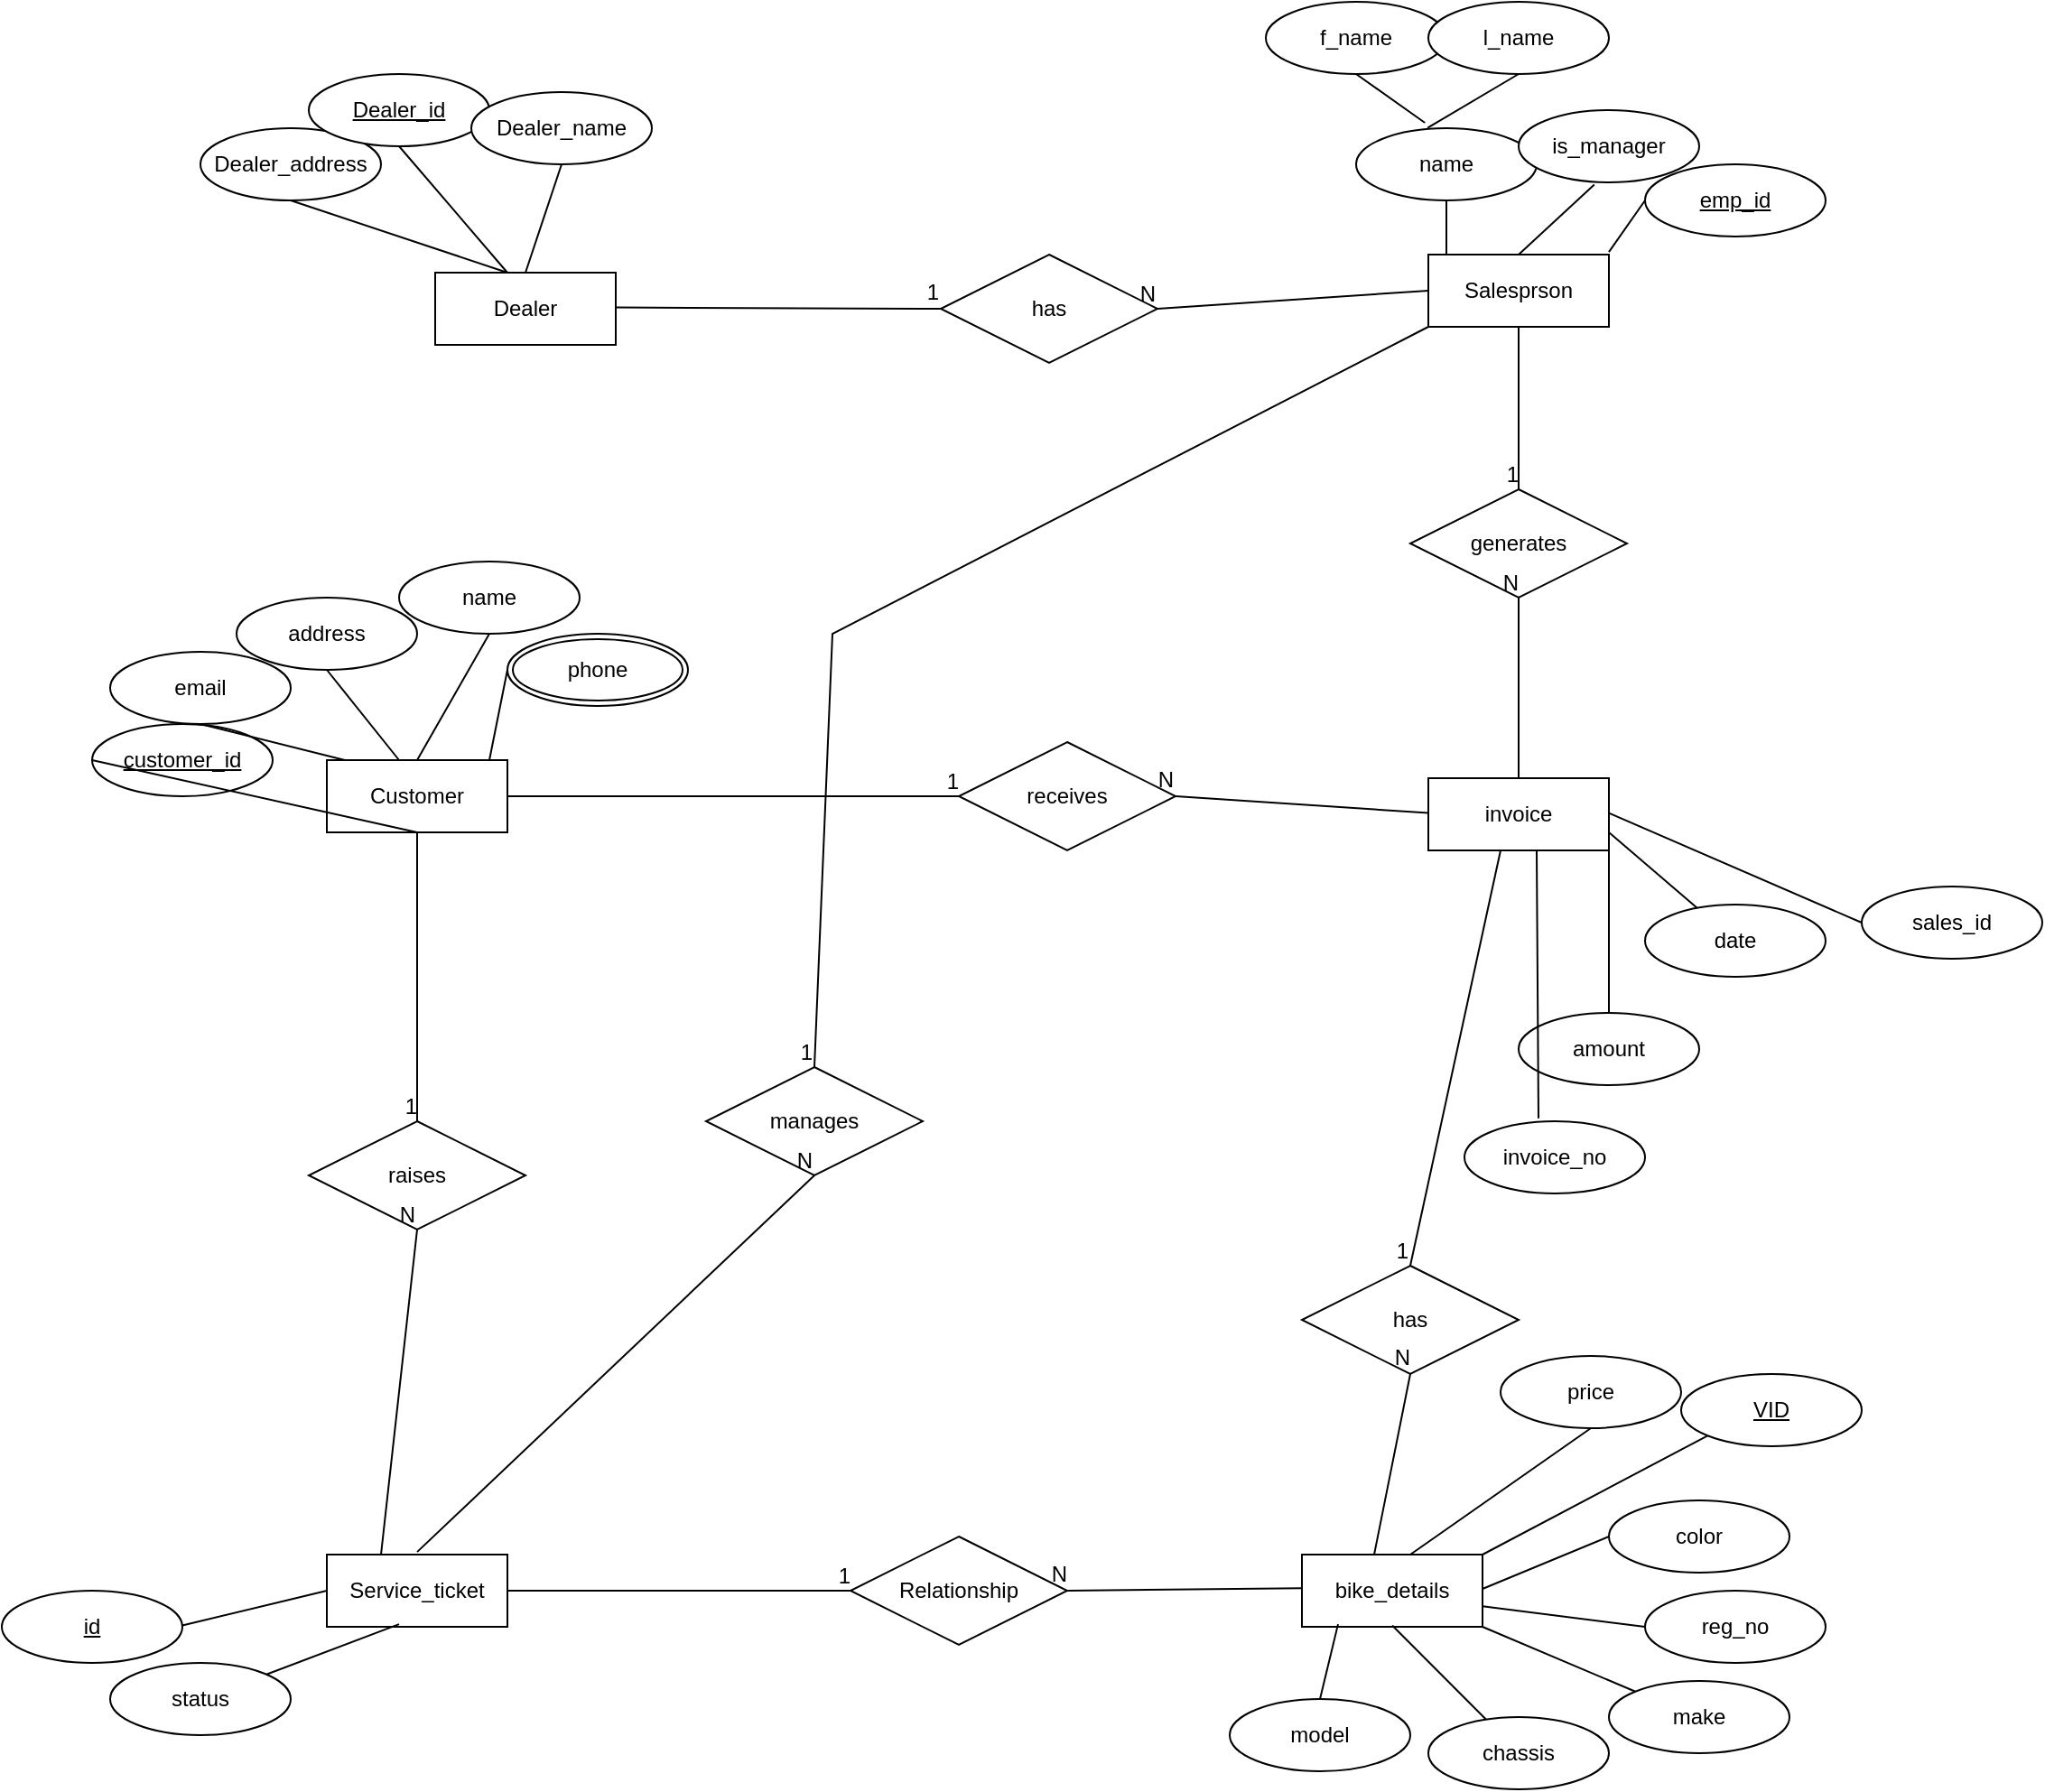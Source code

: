<mxfile version="20.2.7" type="github" pages="2">
  <diagram id="9_pnnjAuE1BbABhDA8pR" name="Page-1">
    <mxGraphModel dx="3096" dy="1133" grid="1" gridSize="10" guides="1" tooltips="1" connect="1" arrows="1" fold="1" page="1" pageScale="1" pageWidth="850" pageHeight="1100" math="0" shadow="0">
      <root>
        <mxCell id="0" />
        <mxCell id="1" parent="0" />
        <mxCell id="nnFll9Blu9Q8OZBf4UGk-14" value="Dealer" style="whiteSpace=wrap;html=1;align=center;" vertex="1" parent="1">
          <mxGeometry x="-280" y="170" width="100" height="40" as="geometry" />
        </mxCell>
        <mxCell id="nnFll9Blu9Q8OZBf4UGk-15" value="Dealer_address" style="ellipse;whiteSpace=wrap;html=1;align=center;" vertex="1" parent="1">
          <mxGeometry x="-410" y="90" width="100" height="40" as="geometry" />
        </mxCell>
        <mxCell id="nnFll9Blu9Q8OZBf4UGk-16" value="Dealer_id" style="ellipse;whiteSpace=wrap;html=1;align=center;fontStyle=4;" vertex="1" parent="1">
          <mxGeometry x="-350" y="60" width="100" height="40" as="geometry" />
        </mxCell>
        <mxCell id="nnFll9Blu9Q8OZBf4UGk-17" value="Dealer_name" style="ellipse;whiteSpace=wrap;html=1;align=center;" vertex="1" parent="1">
          <mxGeometry x="-260" y="70" width="100" height="40" as="geometry" />
        </mxCell>
        <mxCell id="nnFll9Blu9Q8OZBf4UGk-18" value="" style="endArrow=none;html=1;rounded=0;exitX=0.5;exitY=1;exitDx=0;exitDy=0;" edge="1" parent="1" source="nnFll9Blu9Q8OZBf4UGk-15">
          <mxGeometry relative="1" as="geometry">
            <mxPoint x="-400" y="170" as="sourcePoint" />
            <mxPoint x="-240" y="170" as="targetPoint" />
          </mxGeometry>
        </mxCell>
        <mxCell id="nnFll9Blu9Q8OZBf4UGk-19" value="" style="endArrow=none;html=1;rounded=0;entryX=0.5;entryY=1;entryDx=0;entryDy=0;entryPerimeter=0;" edge="1" parent="1" target="nnFll9Blu9Q8OZBf4UGk-16">
          <mxGeometry relative="1" as="geometry">
            <mxPoint x="-240" y="170" as="sourcePoint" />
            <mxPoint x="-250" y="90" as="targetPoint" />
          </mxGeometry>
        </mxCell>
        <mxCell id="nnFll9Blu9Q8OZBf4UGk-20" value="" style="endArrow=none;html=1;rounded=0;entryX=0.5;entryY=1;entryDx=0;entryDy=0;" edge="1" parent="1" target="nnFll9Blu9Q8OZBf4UGk-17">
          <mxGeometry relative="1" as="geometry">
            <mxPoint x="-230" y="170" as="sourcePoint" />
            <mxPoint x="-70" y="170" as="targetPoint" />
          </mxGeometry>
        </mxCell>
        <mxCell id="nnFll9Blu9Q8OZBf4UGk-21" value="Customer" style="whiteSpace=wrap;html=1;align=center;" vertex="1" parent="1">
          <mxGeometry x="-340" y="440" width="100" height="40" as="geometry" />
        </mxCell>
        <mxCell id="nnFll9Blu9Q8OZBf4UGk-22" value="address" style="ellipse;whiteSpace=wrap;html=1;align=center;" vertex="1" parent="1">
          <mxGeometry x="-390" y="350" width="100" height="40" as="geometry" />
        </mxCell>
        <mxCell id="nnFll9Blu9Q8OZBf4UGk-23" value="name" style="ellipse;whiteSpace=wrap;html=1;align=center;" vertex="1" parent="1">
          <mxGeometry x="-300" y="330" width="100" height="40" as="geometry" />
        </mxCell>
        <mxCell id="nnFll9Blu9Q8OZBf4UGk-24" value="email" style="ellipse;whiteSpace=wrap;html=1;align=center;" vertex="1" parent="1">
          <mxGeometry x="-460" y="380" width="100" height="40" as="geometry" />
        </mxCell>
        <mxCell id="nnFll9Blu9Q8OZBf4UGk-25" value="phone" style="ellipse;shape=doubleEllipse;margin=3;whiteSpace=wrap;html=1;align=center;" vertex="1" parent="1">
          <mxGeometry x="-240" y="370" width="100" height="40" as="geometry" />
        </mxCell>
        <mxCell id="nnFll9Blu9Q8OZBf4UGk-27" value="customer_id" style="ellipse;whiteSpace=wrap;html=1;align=center;fontStyle=4;" vertex="1" parent="1">
          <mxGeometry x="-470" y="420" width="100" height="40" as="geometry" />
        </mxCell>
        <mxCell id="nnFll9Blu9Q8OZBf4UGk-28" value="" style="endArrow=none;html=1;rounded=0;entryX=0;entryY=0.5;entryDx=0;entryDy=0;" edge="1" parent="1" target="nnFll9Blu9Q8OZBf4UGk-27">
          <mxGeometry relative="1" as="geometry">
            <mxPoint x="-290" y="480" as="sourcePoint" />
            <mxPoint x="-130" y="480" as="targetPoint" />
          </mxGeometry>
        </mxCell>
        <mxCell id="nnFll9Blu9Q8OZBf4UGk-29" value="" style="endArrow=none;html=1;rounded=0;entryX=0;entryY=0.5;entryDx=0;entryDy=0;" edge="1" parent="1" target="nnFll9Blu9Q8OZBf4UGk-25">
          <mxGeometry relative="1" as="geometry">
            <mxPoint x="-250" y="440" as="sourcePoint" />
            <mxPoint x="-160" y="440" as="targetPoint" />
          </mxGeometry>
        </mxCell>
        <mxCell id="nnFll9Blu9Q8OZBf4UGk-30" value="" style="endArrow=none;html=1;rounded=0;entryX=0.5;entryY=1;entryDx=0;entryDy=0;" edge="1" parent="1" target="nnFll9Blu9Q8OZBf4UGk-23">
          <mxGeometry relative="1" as="geometry">
            <mxPoint x="-290" y="440" as="sourcePoint" />
            <mxPoint x="-160" y="380" as="targetPoint" />
          </mxGeometry>
        </mxCell>
        <mxCell id="nnFll9Blu9Q8OZBf4UGk-31" value="" style="endArrow=none;html=1;rounded=0;entryX=0.5;entryY=1;entryDx=0;entryDy=0;" edge="1" parent="1" target="nnFll9Blu9Q8OZBf4UGk-22">
          <mxGeometry relative="1" as="geometry">
            <mxPoint x="-300" y="440" as="sourcePoint" />
            <mxPoint x="-220" y="360" as="targetPoint" />
          </mxGeometry>
        </mxCell>
        <mxCell id="nnFll9Blu9Q8OZBf4UGk-32" value="" style="endArrow=none;html=1;rounded=0;entryX=0.5;entryY=1;entryDx=0;entryDy=0;" edge="1" parent="1" target="nnFll9Blu9Q8OZBf4UGk-24">
          <mxGeometry relative="1" as="geometry">
            <mxPoint x="-330" y="440" as="sourcePoint" />
            <mxPoint x="-350" y="380" as="targetPoint" />
          </mxGeometry>
        </mxCell>
        <mxCell id="nnFll9Blu9Q8OZBf4UGk-33" value="Service_ticket" style="whiteSpace=wrap;html=1;align=center;" vertex="1" parent="1">
          <mxGeometry x="-340" y="880" width="100" height="40" as="geometry" />
        </mxCell>
        <mxCell id="nnFll9Blu9Q8OZBf4UGk-35" value="id" style="ellipse;whiteSpace=wrap;html=1;align=center;fontStyle=4;" vertex="1" parent="1">
          <mxGeometry x="-520" y="900" width="100" height="40" as="geometry" />
        </mxCell>
        <mxCell id="nnFll9Blu9Q8OZBf4UGk-36" value="status" style="ellipse;whiteSpace=wrap;html=1;align=center;" vertex="1" parent="1">
          <mxGeometry x="-460" y="940" width="100" height="40" as="geometry" />
        </mxCell>
        <mxCell id="nnFll9Blu9Q8OZBf4UGk-38" value="" style="endArrow=none;html=1;rounded=0;" edge="1" parent="1" target="nnFll9Blu9Q8OZBf4UGk-36">
          <mxGeometry relative="1" as="geometry">
            <mxPoint x="-300" y="918.57" as="sourcePoint" />
            <mxPoint x="-140" y="918.57" as="targetPoint" />
          </mxGeometry>
        </mxCell>
        <mxCell id="nnFll9Blu9Q8OZBf4UGk-39" value="" style="endArrow=none;html=1;rounded=0;entryX=0;entryY=0.5;entryDx=0;entryDy=0;" edge="1" parent="1" target="nnFll9Blu9Q8OZBf4UGk-33">
          <mxGeometry relative="1" as="geometry">
            <mxPoint x="-420" y="919.29" as="sourcePoint" />
            <mxPoint x="-260" y="919.29" as="targetPoint" />
          </mxGeometry>
        </mxCell>
        <mxCell id="nnFll9Blu9Q8OZBf4UGk-40" value="invoice" style="whiteSpace=wrap;html=1;align=center;" vertex="1" parent="1">
          <mxGeometry x="270" y="450" width="100" height="40" as="geometry" />
        </mxCell>
        <mxCell id="nnFll9Blu9Q8OZBf4UGk-41" value="date" style="ellipse;whiteSpace=wrap;html=1;align=center;" vertex="1" parent="1">
          <mxGeometry x="390" y="520" width="100" height="40" as="geometry" />
        </mxCell>
        <mxCell id="nnFll9Blu9Q8OZBf4UGk-42" value="amount" style="ellipse;whiteSpace=wrap;html=1;align=center;" vertex="1" parent="1">
          <mxGeometry x="320" y="580" width="100" height="40" as="geometry" />
        </mxCell>
        <mxCell id="nnFll9Blu9Q8OZBf4UGk-43" value="invoice_no" style="ellipse;whiteSpace=wrap;html=1;align=center;" vertex="1" parent="1">
          <mxGeometry x="290" y="640" width="100" height="40" as="geometry" />
        </mxCell>
        <mxCell id="nnFll9Blu9Q8OZBf4UGk-44" value="sales_id" style="ellipse;whiteSpace=wrap;html=1;align=center;" vertex="1" parent="1">
          <mxGeometry x="510" y="510" width="100" height="40" as="geometry" />
        </mxCell>
        <mxCell id="nnFll9Blu9Q8OZBf4UGk-46" value="" style="endArrow=none;html=1;rounded=0;entryX=0;entryY=0.5;entryDx=0;entryDy=0;" edge="1" parent="1" target="nnFll9Blu9Q8OZBf4UGk-44">
          <mxGeometry relative="1" as="geometry">
            <mxPoint x="370" y="469.29" as="sourcePoint" />
            <mxPoint x="530" y="469.29" as="targetPoint" />
          </mxGeometry>
        </mxCell>
        <mxCell id="nnFll9Blu9Q8OZBf4UGk-48" value="" style="endArrow=none;html=1;rounded=0;" edge="1" parent="1" target="nnFll9Blu9Q8OZBf4UGk-41">
          <mxGeometry relative="1" as="geometry">
            <mxPoint x="370" y="480" as="sourcePoint" />
            <mxPoint x="500" y="480" as="targetPoint" />
          </mxGeometry>
        </mxCell>
        <mxCell id="nnFll9Blu9Q8OZBf4UGk-49" value="" style="endArrow=none;html=1;rounded=0;entryX=0.5;entryY=0;entryDx=0;entryDy=0;exitX=1;exitY=1;exitDx=0;exitDy=0;" edge="1" parent="1" source="nnFll9Blu9Q8OZBf4UGk-40" target="nnFll9Blu9Q8OZBf4UGk-42">
          <mxGeometry relative="1" as="geometry">
            <mxPoint x="370" y="500" as="sourcePoint" />
            <mxPoint x="490" y="480" as="targetPoint" />
          </mxGeometry>
        </mxCell>
        <mxCell id="nnFll9Blu9Q8OZBf4UGk-50" value="" style="endArrow=none;html=1;rounded=0;exitX=0.41;exitY=-0.039;exitDx=0;exitDy=0;exitPerimeter=0;" edge="1" parent="1" source="nnFll9Blu9Q8OZBf4UGk-43">
          <mxGeometry relative="1" as="geometry">
            <mxPoint x="170" y="490" as="sourcePoint" />
            <mxPoint x="330" y="490" as="targetPoint" />
          </mxGeometry>
        </mxCell>
        <mxCell id="nnFll9Blu9Q8OZBf4UGk-51" value="Salesprson" style="whiteSpace=wrap;html=1;align=center;" vertex="1" parent="1">
          <mxGeometry x="270" y="160" width="100" height="40" as="geometry" />
        </mxCell>
        <mxCell id="nnFll9Blu9Q8OZBf4UGk-52" value="name" style="ellipse;whiteSpace=wrap;html=1;align=center;" vertex="1" parent="1">
          <mxGeometry x="230" y="90" width="100" height="40" as="geometry" />
        </mxCell>
        <mxCell id="nnFll9Blu9Q8OZBf4UGk-53" value="is_manager" style="ellipse;whiteSpace=wrap;html=1;align=center;" vertex="1" parent="1">
          <mxGeometry x="320" y="80" width="100" height="40" as="geometry" />
        </mxCell>
        <mxCell id="nnFll9Blu9Q8OZBf4UGk-54" value="f_name" style="ellipse;whiteSpace=wrap;html=1;align=center;" vertex="1" parent="1">
          <mxGeometry x="180" y="20" width="100" height="40" as="geometry" />
        </mxCell>
        <mxCell id="nnFll9Blu9Q8OZBf4UGk-55" value="l_name" style="ellipse;whiteSpace=wrap;html=1;align=center;" vertex="1" parent="1">
          <mxGeometry x="270" y="20" width="100" height="40" as="geometry" />
        </mxCell>
        <mxCell id="nnFll9Blu9Q8OZBf4UGk-56" value="emp_id" style="ellipse;whiteSpace=wrap;html=1;align=center;fontStyle=4;" vertex="1" parent="1">
          <mxGeometry x="390" y="110" width="100" height="40" as="geometry" />
        </mxCell>
        <mxCell id="nnFll9Blu9Q8OZBf4UGk-57" value="" style="endArrow=none;html=1;rounded=0;entryX=0.1;entryY=0;entryDx=0;entryDy=0;entryPerimeter=0;exitX=0.5;exitY=1;exitDx=0;exitDy=0;" edge="1" parent="1" source="nnFll9Blu9Q8OZBf4UGk-52" target="nnFll9Blu9Q8OZBf4UGk-51">
          <mxGeometry relative="1" as="geometry">
            <mxPoint x="220" y="60" as="sourcePoint" />
            <mxPoint x="380" y="60" as="targetPoint" />
          </mxGeometry>
        </mxCell>
        <mxCell id="nnFll9Blu9Q8OZBf4UGk-58" value="" style="endArrow=none;html=1;rounded=0;entryX=0.5;entryY=0;entryDx=0;entryDy=0;exitX=0.419;exitY=1.032;exitDx=0;exitDy=0;exitPerimeter=0;" edge="1" parent="1" source="nnFll9Blu9Q8OZBf4UGk-53" target="nnFll9Blu9Q8OZBf4UGk-51">
          <mxGeometry relative="1" as="geometry">
            <mxPoint x="385" y="58.57" as="sourcePoint" />
            <mxPoint x="545" y="58.57" as="targetPoint" />
          </mxGeometry>
        </mxCell>
        <mxCell id="nnFll9Blu9Q8OZBf4UGk-59" value="" style="endArrow=none;html=1;rounded=0;entryX=0;entryY=0.5;entryDx=0;entryDy=0;" edge="1" parent="1" target="nnFll9Blu9Q8OZBf4UGk-56">
          <mxGeometry relative="1" as="geometry">
            <mxPoint x="370" y="158.57" as="sourcePoint" />
            <mxPoint x="530" y="158.57" as="targetPoint" />
          </mxGeometry>
        </mxCell>
        <mxCell id="nnFll9Blu9Q8OZBf4UGk-61" value="" style="endArrow=none;html=1;rounded=0;entryX=0.381;entryY=-0.075;entryDx=0;entryDy=0;entryPerimeter=0;exitX=0.5;exitY=1;exitDx=0;exitDy=0;" edge="1" parent="1" source="nnFll9Blu9Q8OZBf4UGk-54" target="nnFll9Blu9Q8OZBf4UGk-52">
          <mxGeometry relative="1" as="geometry">
            <mxPoint x="160" y="-10" as="sourcePoint" />
            <mxPoint x="300" y="-20" as="targetPoint" />
          </mxGeometry>
        </mxCell>
        <mxCell id="nnFll9Blu9Q8OZBf4UGk-62" value="" style="endArrow=none;html=1;rounded=0;entryX=0.396;entryY=-0.004;entryDx=0;entryDy=0;entryPerimeter=0;exitX=0.5;exitY=1;exitDx=0;exitDy=0;exitPerimeter=0;" edge="1" parent="1" source="nnFll9Blu9Q8OZBf4UGk-55" target="nnFll9Blu9Q8OZBf4UGk-52">
          <mxGeometry relative="1" as="geometry">
            <mxPoint x="270" y="-20" as="sourcePoint" />
            <mxPoint x="430" y="-20" as="targetPoint" />
          </mxGeometry>
        </mxCell>
        <mxCell id="nnFll9Blu9Q8OZBf4UGk-63" value="bike_details" style="whiteSpace=wrap;html=1;align=center;" vertex="1" parent="1">
          <mxGeometry x="200" y="880" width="100" height="40" as="geometry" />
        </mxCell>
        <mxCell id="nnFll9Blu9Q8OZBf4UGk-64" value="chassis" style="ellipse;whiteSpace=wrap;html=1;align=center;" vertex="1" parent="1">
          <mxGeometry x="270" y="970" width="100" height="40" as="geometry" />
        </mxCell>
        <mxCell id="nnFll9Blu9Q8OZBf4UGk-66" value="make" style="ellipse;whiteSpace=wrap;html=1;align=center;" vertex="1" parent="1">
          <mxGeometry x="370" y="950" width="100" height="40" as="geometry" />
        </mxCell>
        <mxCell id="nnFll9Blu9Q8OZBf4UGk-67" value="reg_no" style="ellipse;whiteSpace=wrap;html=1;align=center;" vertex="1" parent="1">
          <mxGeometry x="390" y="900" width="100" height="40" as="geometry" />
        </mxCell>
        <mxCell id="nnFll9Blu9Q8OZBf4UGk-68" value="color" style="ellipse;whiteSpace=wrap;html=1;align=center;" vertex="1" parent="1">
          <mxGeometry x="370" y="850" width="100" height="40" as="geometry" />
        </mxCell>
        <mxCell id="nnFll9Blu9Q8OZBf4UGk-69" value="" style="endArrow=none;html=1;rounded=0;entryX=0;entryY=0.5;entryDx=0;entryDy=0;" edge="1" parent="1" target="nnFll9Blu9Q8OZBf4UGk-68">
          <mxGeometry relative="1" as="geometry">
            <mxPoint x="300" y="899" as="sourcePoint" />
            <mxPoint x="450" y="899.29" as="targetPoint" />
          </mxGeometry>
        </mxCell>
        <mxCell id="nnFll9Blu9Q8OZBf4UGk-70" value="model" style="ellipse;whiteSpace=wrap;html=1;align=center;" vertex="1" parent="1">
          <mxGeometry x="160" y="960" width="100" height="40" as="geometry" />
        </mxCell>
        <mxCell id="nnFll9Blu9Q8OZBf4UGk-72" value="" style="endArrow=none;html=1;rounded=0;entryX=0;entryY=0.5;entryDx=0;entryDy=0;" edge="1" parent="1" target="nnFll9Blu9Q8OZBf4UGk-67">
          <mxGeometry relative="1" as="geometry">
            <mxPoint x="300" y="908.57" as="sourcePoint" />
            <mxPoint x="460" y="908.57" as="targetPoint" />
          </mxGeometry>
        </mxCell>
        <mxCell id="nnFll9Blu9Q8OZBf4UGk-74" value="price" style="ellipse;whiteSpace=wrap;html=1;align=center;" vertex="1" parent="1">
          <mxGeometry x="310" y="770" width="100" height="40" as="geometry" />
        </mxCell>
        <mxCell id="nnFll9Blu9Q8OZBf4UGk-76" value="VID" style="ellipse;whiteSpace=wrap;html=1;align=center;fontStyle=4;" vertex="1" parent="1">
          <mxGeometry x="410" y="780" width="100" height="40" as="geometry" />
        </mxCell>
        <mxCell id="nnFll9Blu9Q8OZBf4UGk-77" value="" style="endArrow=none;html=1;rounded=0;entryX=0.5;entryY=1;entryDx=0;entryDy=0;" edge="1" parent="1" target="nnFll9Blu9Q8OZBf4UGk-74">
          <mxGeometry relative="1" as="geometry">
            <mxPoint x="260" y="880" as="sourcePoint" />
            <mxPoint x="420" y="880" as="targetPoint" />
          </mxGeometry>
        </mxCell>
        <mxCell id="nnFll9Blu9Q8OZBf4UGk-79" value="" style="endArrow=none;html=1;rounded=0;exitX=1;exitY=0;exitDx=0;exitDy=0;entryX=0;entryY=1;entryDx=0;entryDy=0;" edge="1" parent="1" source="nnFll9Blu9Q8OZBf4UGk-63" target="nnFll9Blu9Q8OZBf4UGk-76">
          <mxGeometry relative="1" as="geometry">
            <mxPoint x="260" y="810" as="sourcePoint" />
            <mxPoint x="420" y="810" as="targetPoint" />
          </mxGeometry>
        </mxCell>
        <mxCell id="nnFll9Blu9Q8OZBf4UGk-80" value="" style="endArrow=none;html=1;rounded=0;entryX=0;entryY=0;entryDx=0;entryDy=0;exitX=1;exitY=1;exitDx=0;exitDy=0;exitPerimeter=0;" edge="1" parent="1" source="nnFll9Blu9Q8OZBf4UGk-63" target="nnFll9Blu9Q8OZBf4UGk-66">
          <mxGeometry relative="1" as="geometry">
            <mxPoint x="310" y="920" as="sourcePoint" />
            <mxPoint x="450" y="910" as="targetPoint" />
          </mxGeometry>
        </mxCell>
        <mxCell id="nnFll9Blu9Q8OZBf4UGk-81" value="" style="endArrow=none;html=1;rounded=0;entryX=0.319;entryY=0.032;entryDx=0;entryDy=0;entryPerimeter=0;" edge="1" parent="1" target="nnFll9Blu9Q8OZBf4UGk-64">
          <mxGeometry relative="1" as="geometry">
            <mxPoint x="250" y="919.29" as="sourcePoint" />
            <mxPoint x="410" y="919.29" as="targetPoint" />
          </mxGeometry>
        </mxCell>
        <mxCell id="nnFll9Blu9Q8OZBf4UGk-82" value="" style="endArrow=none;html=1;rounded=0;entryX=0.5;entryY=0;entryDx=0;entryDy=0;" edge="1" parent="1" target="nnFll9Blu9Q8OZBf4UGk-70">
          <mxGeometry relative="1" as="geometry">
            <mxPoint x="220" y="918.57" as="sourcePoint" />
            <mxPoint x="380" y="918.57" as="targetPoint" />
          </mxGeometry>
        </mxCell>
        <mxCell id="nnFll9Blu9Q8OZBf4UGk-83" value="has" style="shape=rhombus;perimeter=rhombusPerimeter;whiteSpace=wrap;html=1;align=center;" vertex="1" parent="1">
          <mxGeometry y="160" width="120" height="60" as="geometry" />
        </mxCell>
        <mxCell id="nnFll9Blu9Q8OZBf4UGk-87" value="receives" style="shape=rhombus;perimeter=rhombusPerimeter;whiteSpace=wrap;html=1;align=center;" vertex="1" parent="1">
          <mxGeometry x="10" y="430" width="120" height="60" as="geometry" />
        </mxCell>
        <mxCell id="nnFll9Blu9Q8OZBf4UGk-92" value="has" style="shape=rhombus;perimeter=rhombusPerimeter;whiteSpace=wrap;html=1;align=center;" vertex="1" parent="1">
          <mxGeometry x="200" y="720" width="120" height="60" as="geometry" />
        </mxCell>
        <mxCell id="nnFll9Blu9Q8OZBf4UGk-95" value="Relationship" style="shape=rhombus;perimeter=rhombusPerimeter;whiteSpace=wrap;html=1;align=center;" vertex="1" parent="1">
          <mxGeometry x="-50" y="870" width="120" height="60" as="geometry" />
        </mxCell>
        <mxCell id="nnFll9Blu9Q8OZBf4UGk-101" value="raises" style="shape=rhombus;perimeter=rhombusPerimeter;whiteSpace=wrap;html=1;align=center;" vertex="1" parent="1">
          <mxGeometry x="-350" y="640" width="120" height="60" as="geometry" />
        </mxCell>
        <mxCell id="nnFll9Blu9Q8OZBf4UGk-104" value="generates" style="shape=rhombus;perimeter=rhombusPerimeter;whiteSpace=wrap;html=1;align=center;" vertex="1" parent="1">
          <mxGeometry x="260" y="290" width="120" height="60" as="geometry" />
        </mxCell>
        <mxCell id="nnFll9Blu9Q8OZBf4UGk-112" value="manages" style="shape=rhombus;perimeter=rhombusPerimeter;whiteSpace=wrap;html=1;align=center;" vertex="1" parent="1">
          <mxGeometry x="-130" y="610" width="120" height="60" as="geometry" />
        </mxCell>
        <mxCell id="nnFll9Blu9Q8OZBf4UGk-113" value="" style="endArrow=none;html=1;rounded=0;entryX=0.5;entryY=1;entryDx=0;entryDy=0;" edge="1" parent="1" target="nnFll9Blu9Q8OZBf4UGk-112">
          <mxGeometry relative="1" as="geometry">
            <mxPoint x="-290" y="878.57" as="sourcePoint" />
            <mxPoint x="-130" y="878.57" as="targetPoint" />
          </mxGeometry>
        </mxCell>
        <mxCell id="nnFll9Blu9Q8OZBf4UGk-114" value="N" style="resizable=0;html=1;align=right;verticalAlign=bottom;" connectable="0" vertex="1" parent="nnFll9Blu9Q8OZBf4UGk-113">
          <mxGeometry x="1" relative="1" as="geometry" />
        </mxCell>
        <mxCell id="nnFll9Blu9Q8OZBf4UGk-117" value="" style="endArrow=none;html=1;rounded=0;entryX=0.5;entryY=0;entryDx=0;entryDy=0;exitX=0;exitY=1;exitDx=0;exitDy=0;" edge="1" parent="1" source="nnFll9Blu9Q8OZBf4UGk-51" target="nnFll9Blu9Q8OZBf4UGk-112">
          <mxGeometry relative="1" as="geometry">
            <mxPoint x="300" y="200" as="sourcePoint" />
            <mxPoint x="460" y="200" as="targetPoint" />
            <Array as="points">
              <mxPoint x="-60" y="370" />
            </Array>
          </mxGeometry>
        </mxCell>
        <mxCell id="nnFll9Blu9Q8OZBf4UGk-118" value="1" style="resizable=0;html=1;align=right;verticalAlign=bottom;" connectable="0" vertex="1" parent="nnFll9Blu9Q8OZBf4UGk-117">
          <mxGeometry x="1" relative="1" as="geometry" />
        </mxCell>
        <mxCell id="nnFll9Blu9Q8OZBf4UGk-120" value="" style="endArrow=none;html=1;rounded=0;entryX=0;entryY=0.5;entryDx=0;entryDy=0;" edge="1" parent="1" target="nnFll9Blu9Q8OZBf4UGk-87">
          <mxGeometry relative="1" as="geometry">
            <mxPoint x="-240" y="460" as="sourcePoint" />
            <mxPoint x="-80" y="460" as="targetPoint" />
          </mxGeometry>
        </mxCell>
        <mxCell id="nnFll9Blu9Q8OZBf4UGk-121" value="1" style="resizable=0;html=1;align=right;verticalAlign=bottom;" connectable="0" vertex="1" parent="nnFll9Blu9Q8OZBf4UGk-120">
          <mxGeometry x="1" relative="1" as="geometry" />
        </mxCell>
        <mxCell id="nnFll9Blu9Q8OZBf4UGk-122" value="" style="endArrow=none;html=1;rounded=0;entryX=1;entryY=0.5;entryDx=0;entryDy=0;" edge="1" parent="1" target="nnFll9Blu9Q8OZBf4UGk-87">
          <mxGeometry relative="1" as="geometry">
            <mxPoint x="270" y="469.29" as="sourcePoint" />
            <mxPoint x="430" y="469.29" as="targetPoint" />
          </mxGeometry>
        </mxCell>
        <mxCell id="nnFll9Blu9Q8OZBf4UGk-123" value="N" style="resizable=0;html=1;align=right;verticalAlign=bottom;" connectable="0" vertex="1" parent="nnFll9Blu9Q8OZBf4UGk-122">
          <mxGeometry x="1" relative="1" as="geometry" />
        </mxCell>
        <mxCell id="nnFll9Blu9Q8OZBf4UGk-124" value="" style="endArrow=none;html=1;rounded=0;entryX=0;entryY=0.5;entryDx=0;entryDy=0;" edge="1" parent="1" target="nnFll9Blu9Q8OZBf4UGk-83">
          <mxGeometry relative="1" as="geometry">
            <mxPoint x="-180" y="189.29" as="sourcePoint" />
            <mxPoint x="-20" y="189.29" as="targetPoint" />
          </mxGeometry>
        </mxCell>
        <mxCell id="nnFll9Blu9Q8OZBf4UGk-125" value="1" style="resizable=0;html=1;align=right;verticalAlign=bottom;" connectable="0" vertex="1" parent="nnFll9Blu9Q8OZBf4UGk-124">
          <mxGeometry x="1" relative="1" as="geometry" />
        </mxCell>
        <mxCell id="nnFll9Blu9Q8OZBf4UGk-126" value="" style="endArrow=none;html=1;rounded=0;entryX=1;entryY=0.5;entryDx=0;entryDy=0;" edge="1" parent="1" target="nnFll9Blu9Q8OZBf4UGk-83">
          <mxGeometry relative="1" as="geometry">
            <mxPoint x="270" y="180" as="sourcePoint" />
            <mxPoint x="430" y="180" as="targetPoint" />
          </mxGeometry>
        </mxCell>
        <mxCell id="nnFll9Blu9Q8OZBf4UGk-127" value="N" style="resizable=0;html=1;align=right;verticalAlign=bottom;" connectable="0" vertex="1" parent="nnFll9Blu9Q8OZBf4UGk-126">
          <mxGeometry x="1" relative="1" as="geometry" />
        </mxCell>
        <mxCell id="nnFll9Blu9Q8OZBf4UGk-128" value="" style="endArrow=none;html=1;rounded=0;exitX=0.5;exitY=1;exitDx=0;exitDy=0;" edge="1" parent="1" source="nnFll9Blu9Q8OZBf4UGk-51" target="nnFll9Blu9Q8OZBf4UGk-104">
          <mxGeometry relative="1" as="geometry">
            <mxPoint x="310" y="200" as="sourcePoint" />
            <mxPoint x="470" y="200" as="targetPoint" />
          </mxGeometry>
        </mxCell>
        <mxCell id="nnFll9Blu9Q8OZBf4UGk-129" value="1" style="resizable=0;html=1;align=right;verticalAlign=bottom;" connectable="0" vertex="1" parent="nnFll9Blu9Q8OZBf4UGk-128">
          <mxGeometry x="1" relative="1" as="geometry" />
        </mxCell>
        <mxCell id="nnFll9Blu9Q8OZBf4UGk-130" value="" style="endArrow=none;html=1;rounded=0;entryX=0.5;entryY=1;entryDx=0;entryDy=0;" edge="1" parent="1" target="nnFll9Blu9Q8OZBf4UGk-104">
          <mxGeometry relative="1" as="geometry">
            <mxPoint x="320" y="450" as="sourcePoint" />
            <mxPoint x="310" y="370" as="targetPoint" />
          </mxGeometry>
        </mxCell>
        <mxCell id="nnFll9Blu9Q8OZBf4UGk-131" value="N" style="resizable=0;html=1;align=right;verticalAlign=bottom;" connectable="0" vertex="1" parent="nnFll9Blu9Q8OZBf4UGk-130">
          <mxGeometry x="1" relative="1" as="geometry" />
        </mxCell>
        <mxCell id="nnFll9Blu9Q8OZBf4UGk-132" value="" style="endArrow=none;html=1;rounded=0;entryX=0.5;entryY=0;entryDx=0;entryDy=0;" edge="1" parent="1" target="nnFll9Blu9Q8OZBf4UGk-92">
          <mxGeometry relative="1" as="geometry">
            <mxPoint x="310" y="490" as="sourcePoint" />
            <mxPoint x="260" y="710" as="targetPoint" />
          </mxGeometry>
        </mxCell>
        <mxCell id="nnFll9Blu9Q8OZBf4UGk-133" value="1" style="resizable=0;html=1;align=right;verticalAlign=bottom;" connectable="0" vertex="1" parent="nnFll9Blu9Q8OZBf4UGk-132">
          <mxGeometry x="1" relative="1" as="geometry" />
        </mxCell>
        <mxCell id="nnFll9Blu9Q8OZBf4UGk-134" value="" style="endArrow=none;html=1;rounded=0;entryX=0.5;entryY=1;entryDx=0;entryDy=0;" edge="1" parent="1" target="nnFll9Blu9Q8OZBf4UGk-92">
          <mxGeometry relative="1" as="geometry">
            <mxPoint x="240" y="880" as="sourcePoint" />
            <mxPoint x="400" y="880" as="targetPoint" />
          </mxGeometry>
        </mxCell>
        <mxCell id="nnFll9Blu9Q8OZBf4UGk-135" value="N" style="resizable=0;html=1;align=right;verticalAlign=bottom;" connectable="0" vertex="1" parent="nnFll9Blu9Q8OZBf4UGk-134">
          <mxGeometry x="1" relative="1" as="geometry" />
        </mxCell>
        <mxCell id="nnFll9Blu9Q8OZBf4UGk-136" value="" style="endArrow=none;html=1;rounded=0;" edge="1" parent="1" source="nnFll9Blu9Q8OZBf4UGk-21">
          <mxGeometry relative="1" as="geometry">
            <mxPoint x="-290" y="480" as="sourcePoint" />
            <mxPoint x="-290" y="640" as="targetPoint" />
          </mxGeometry>
        </mxCell>
        <mxCell id="nnFll9Blu9Q8OZBf4UGk-137" value="1" style="resizable=0;html=1;align=right;verticalAlign=bottom;" connectable="0" vertex="1" parent="nnFll9Blu9Q8OZBf4UGk-136">
          <mxGeometry x="1" relative="1" as="geometry" />
        </mxCell>
        <mxCell id="nnFll9Blu9Q8OZBf4UGk-138" value="" style="endArrow=none;html=1;rounded=0;entryX=0.5;entryY=1;entryDx=0;entryDy=0;" edge="1" parent="1" target="nnFll9Blu9Q8OZBf4UGk-101">
          <mxGeometry relative="1" as="geometry">
            <mxPoint x="-310" y="880" as="sourcePoint" />
            <mxPoint x="-150" y="880" as="targetPoint" />
          </mxGeometry>
        </mxCell>
        <mxCell id="nnFll9Blu9Q8OZBf4UGk-139" value="N" style="resizable=0;html=1;align=right;verticalAlign=bottom;" connectable="0" vertex="1" parent="nnFll9Blu9Q8OZBf4UGk-138">
          <mxGeometry x="1" relative="1" as="geometry" />
        </mxCell>
        <mxCell id="nnFll9Blu9Q8OZBf4UGk-141" value="" style="endArrow=none;html=1;rounded=0;entryX=0;entryY=0.5;entryDx=0;entryDy=0;" edge="1" parent="1" target="nnFll9Blu9Q8OZBf4UGk-95">
          <mxGeometry relative="1" as="geometry">
            <mxPoint x="-240" y="900" as="sourcePoint" />
            <mxPoint x="-80" y="900" as="targetPoint" />
          </mxGeometry>
        </mxCell>
        <mxCell id="nnFll9Blu9Q8OZBf4UGk-142" value="1" style="resizable=0;html=1;align=right;verticalAlign=bottom;" connectable="0" vertex="1" parent="nnFll9Blu9Q8OZBf4UGk-141">
          <mxGeometry x="1" relative="1" as="geometry" />
        </mxCell>
        <mxCell id="nnFll9Blu9Q8OZBf4UGk-143" value="" style="endArrow=none;html=1;rounded=0;entryX=1;entryY=0.5;entryDx=0;entryDy=0;" edge="1" parent="1" target="nnFll9Blu9Q8OZBf4UGk-95">
          <mxGeometry relative="1" as="geometry">
            <mxPoint x="200" y="898.57" as="sourcePoint" />
            <mxPoint x="360" y="898.57" as="targetPoint" />
          </mxGeometry>
        </mxCell>
        <mxCell id="nnFll9Blu9Q8OZBf4UGk-144" value="N" style="resizable=0;html=1;align=right;verticalAlign=bottom;" connectable="0" vertex="1" parent="nnFll9Blu9Q8OZBf4UGk-143">
          <mxGeometry x="1" relative="1" as="geometry" />
        </mxCell>
      </root>
    </mxGraphModel>
  </diagram>
  <diagram id="lbn5GOfUArTS8oKVlNhc" name="Page-2">
    <mxGraphModel dx="2422" dy="1893" grid="1" gridSize="10" guides="1" tooltips="1" connect="1" arrows="1" fold="1" page="1" pageScale="1" pageWidth="850" pageHeight="1100" math="0" shadow="0">
      <root>
        <mxCell id="0" />
        <mxCell id="1" parent="0" />
        <mxCell id="mcO6O8Ba5buLN5SNXh30-1" value="user" style="whiteSpace=wrap;html=1;align=center;" vertex="1" parent="1">
          <mxGeometry x="-110" y="160" width="100" height="40" as="geometry" />
        </mxCell>
        <mxCell id="mcO6O8Ba5buLN5SNXh30-2" value="is_admin" style="ellipse;whiteSpace=wrap;html=1;align=center;" vertex="1" parent="1">
          <mxGeometry x="90" y="100" width="100" height="40" as="geometry" />
        </mxCell>
        <mxCell id="mcO6O8Ba5buLN5SNXh30-3" value="uid" style="ellipse;whiteSpace=wrap;html=1;align=center;fontStyle=4;" vertex="1" parent="1">
          <mxGeometry x="50" y="50" width="100" height="40" as="geometry" />
        </mxCell>
        <mxCell id="mcO6O8Ba5buLN5SNXh30-4" value="name" style="ellipse;whiteSpace=wrap;html=1;align=center;" vertex="1" parent="1">
          <mxGeometry x="-80" y="70" width="100" height="40" as="geometry" />
        </mxCell>
        <mxCell id="mcO6O8Ba5buLN5SNXh30-5" value="l_name" style="ellipse;whiteSpace=wrap;html=1;align=center;" vertex="1" parent="1">
          <mxGeometry x="-80" y="10" width="100" height="40" as="geometry" />
        </mxCell>
        <mxCell id="mcO6O8Ba5buLN5SNXh30-6" value="f_name" style="ellipse;whiteSpace=wrap;html=1;align=center;" vertex="1" parent="1">
          <mxGeometry y="-30" width="100" height="40" as="geometry" />
        </mxCell>
        <mxCell id="mcO6O8Ba5buLN5SNXh30-7" value="age" style="ellipse;whiteSpace=wrap;html=1;align=center;" vertex="1" parent="1">
          <mxGeometry x="-180" y="10" width="100" height="40" as="geometry" />
        </mxCell>
        <mxCell id="mcO6O8Ba5buLN5SNXh30-8" value="gender" style="ellipse;whiteSpace=wrap;html=1;align=center;" vertex="1" parent="1">
          <mxGeometry x="-210" y="60" width="100" height="40" as="geometry" />
        </mxCell>
        <mxCell id="mcO6O8Ba5buLN5SNXh30-11" value="" style="endArrow=none;html=1;rounded=0;exitX=1;exitY=0.5;exitDx=0;exitDy=0;entryX=0;entryY=0.5;entryDx=0;entryDy=0;" edge="1" parent="1" source="mcO6O8Ba5buLN5SNXh30-1" target="mcO6O8Ba5buLN5SNXh30-2">
          <mxGeometry relative="1" as="geometry">
            <mxPoint x="-10" y="170" as="sourcePoint" />
            <mxPoint x="150" y="170" as="targetPoint" />
          </mxGeometry>
        </mxCell>
        <mxCell id="mcO6O8Ba5buLN5SNXh30-12" value="" style="endArrow=none;html=1;rounded=0;entryX=0.5;entryY=1;entryDx=0;entryDy=0;" edge="1" parent="1" target="mcO6O8Ba5buLN5SNXh30-4">
          <mxGeometry relative="1" as="geometry">
            <mxPoint x="-80" y="159.5" as="sourcePoint" />
            <mxPoint x="80" y="159.5" as="targetPoint" />
          </mxGeometry>
        </mxCell>
        <mxCell id="mcO6O8Ba5buLN5SNXh30-13" value="" style="endArrow=none;html=1;rounded=0;entryX=0.5;entryY=1;entryDx=0;entryDy=0;exitX=0.5;exitY=0;exitDx=0;exitDy=0;" edge="1" parent="1" source="mcO6O8Ba5buLN5SNXh30-4" target="mcO6O8Ba5buLN5SNXh30-6">
          <mxGeometry relative="1" as="geometry">
            <mxPoint y="70" as="sourcePoint" />
            <mxPoint x="160" y="70" as="targetPoint" />
          </mxGeometry>
        </mxCell>
        <mxCell id="mcO6O8Ba5buLN5SNXh30-14" value="" style="endArrow=none;html=1;rounded=0;entryX=0.5;entryY=1;entryDx=0;entryDy=0;exitX=0.5;exitY=0;exitDx=0;exitDy=0;" edge="1" parent="1" source="mcO6O8Ba5buLN5SNXh30-4" target="mcO6O8Ba5buLN5SNXh30-5">
          <mxGeometry relative="1" as="geometry">
            <mxPoint y="70" as="sourcePoint" />
            <mxPoint x="10" y="60" as="targetPoint" />
          </mxGeometry>
        </mxCell>
        <mxCell id="mcO6O8Ba5buLN5SNXh30-15" value="" style="endArrow=none;html=1;rounded=0;entryX=1;entryY=1;entryDx=0;entryDy=0;" edge="1" parent="1" target="mcO6O8Ba5buLN5SNXh30-7">
          <mxGeometry relative="1" as="geometry">
            <mxPoint x="-80" y="159.5" as="sourcePoint" />
            <mxPoint x="80" y="159.5" as="targetPoint" />
          </mxGeometry>
        </mxCell>
        <mxCell id="mcO6O8Ba5buLN5SNXh30-17" value="" style="endArrow=none;html=1;rounded=0;exitX=1;exitY=1;exitDx=0;exitDy=0;" edge="1" parent="1" source="mcO6O8Ba5buLN5SNXh30-8">
          <mxGeometry relative="1" as="geometry">
            <mxPoint x="-250" y="160" as="sourcePoint" />
            <mxPoint x="-80" y="160" as="targetPoint" />
          </mxGeometry>
        </mxCell>
        <mxCell id="mcO6O8Ba5buLN5SNXh30-18" value="" style="endArrow=none;html=1;rounded=0;entryX=0.75;entryY=0;entryDx=0;entryDy=0;" edge="1" parent="1" target="mcO6O8Ba5buLN5SNXh30-1">
          <mxGeometry relative="1" as="geometry">
            <mxPoint x="100" y="90" as="sourcePoint" />
            <mxPoint x="260" y="90" as="targetPoint" />
          </mxGeometry>
        </mxCell>
        <mxCell id="mcO6O8Ba5buLN5SNXh30-19" value="ticket" style="whiteSpace=wrap;html=1;align=center;" vertex="1" parent="1">
          <mxGeometry x="-110" y="320" width="100" height="40" as="geometry" />
        </mxCell>
        <mxCell id="mcO6O8Ba5buLN5SNXh30-20" value="dest" style="ellipse;whiteSpace=wrap;html=1;align=center;" vertex="1" parent="1">
          <mxGeometry x="-280" y="370" width="100" height="40" as="geometry" />
        </mxCell>
        <mxCell id="mcO6O8Ba5buLN5SNXh30-21" value="source" style="ellipse;whiteSpace=wrap;html=1;align=center;" vertex="1" parent="1">
          <mxGeometry x="-310" y="300" width="100" height="40" as="geometry" />
        </mxCell>
        <mxCell id="mcO6O8Ba5buLN5SNXh30-22" value="t_ID" style="ellipse;whiteSpace=wrap;html=1;align=center;fontStyle=4;" vertex="1" parent="1">
          <mxGeometry x="-310" y="230" width="100" height="40" as="geometry" />
        </mxCell>
        <mxCell id="mcO6O8Ba5buLN5SNXh30-23" value="" style="endArrow=none;html=1;rounded=0;entryX=0;entryY=0;entryDx=0;entryDy=0;" edge="1" parent="1" target="mcO6O8Ba5buLN5SNXh30-19">
          <mxGeometry relative="1" as="geometry">
            <mxPoint x="-220" y="260" as="sourcePoint" />
            <mxPoint x="-60" y="260" as="targetPoint" />
          </mxGeometry>
        </mxCell>
        <mxCell id="mcO6O8Ba5buLN5SNXh30-24" value="" style="endArrow=none;html=1;rounded=0;exitX=1;exitY=0.5;exitDx=0;exitDy=0;entryX=0;entryY=0.5;entryDx=0;entryDy=0;" edge="1" parent="1" source="mcO6O8Ba5buLN5SNXh30-21" target="mcO6O8Ba5buLN5SNXh30-19">
          <mxGeometry relative="1" as="geometry">
            <mxPoint x="-200" y="330" as="sourcePoint" />
            <mxPoint x="-70" y="330" as="targetPoint" />
          </mxGeometry>
        </mxCell>
        <mxCell id="mcO6O8Ba5buLN5SNXh30-25" value="" style="endArrow=none;html=1;rounded=0;entryX=0;entryY=1;entryDx=0;entryDy=0;" edge="1" parent="1" target="mcO6O8Ba5buLN5SNXh30-19">
          <mxGeometry relative="1" as="geometry">
            <mxPoint x="-180" y="390" as="sourcePoint" />
            <mxPoint x="-20" y="390" as="targetPoint" />
          </mxGeometry>
        </mxCell>
        <mxCell id="mcO6O8Ba5buLN5SNXh30-26" value="fare_table" style="whiteSpace=wrap;html=1;align=center;" vertex="1" parent="1">
          <mxGeometry x="-110" y="510" width="100" height="40" as="geometry" />
        </mxCell>
        <mxCell id="mcO6O8Ba5buLN5SNXh30-27" value="type" style="ellipse;whiteSpace=wrap;html=1;align=center;" vertex="1" parent="1">
          <mxGeometry x="-220" y="570" width="100" height="40" as="geometry" />
        </mxCell>
        <mxCell id="mcO6O8Ba5buLN5SNXh30-28" value="class" style="ellipse;whiteSpace=wrap;html=1;align=center;" vertex="1" parent="1">
          <mxGeometry x="-170" y="610" width="100" height="40" as="geometry" />
        </mxCell>
        <mxCell id="mcO6O8Ba5buLN5SNXh30-56" value="fare" style="ellipse;whiteSpace=wrap;html=1;align=center;" vertex="1" parent="1">
          <mxGeometry x="-80" y="590" width="100" height="40" as="geometry" />
        </mxCell>
        <mxCell id="mcO6O8Ba5buLN5SNXh30-57" value="" style="endArrow=none;html=1;rounded=0;" edge="1" parent="1" target="mcO6O8Ba5buLN5SNXh30-56">
          <mxGeometry relative="1" as="geometry">
            <mxPoint x="-60" y="550" as="sourcePoint" />
            <mxPoint x="100" y="550" as="targetPoint" />
          </mxGeometry>
        </mxCell>
        <mxCell id="mcO6O8Ba5buLN5SNXh30-58" value="" style="endArrow=none;html=1;rounded=0;entryX=0.5;entryY=0;entryDx=0;entryDy=0;exitX=0.5;exitY=1;exitDx=0;exitDy=0;" edge="1" parent="1" source="mcO6O8Ba5buLN5SNXh30-26" target="mcO6O8Ba5buLN5SNXh30-28">
          <mxGeometry relative="1" as="geometry">
            <mxPoint x="-80" y="550" as="sourcePoint" />
            <mxPoint x="80" y="550" as="targetPoint" />
          </mxGeometry>
        </mxCell>
        <mxCell id="mcO6O8Ba5buLN5SNXh30-59" value="" style="endArrow=none;html=1;rounded=0;exitX=0.58;exitY=0.025;exitDx=0;exitDy=0;exitPerimeter=0;" edge="1" parent="1" source="mcO6O8Ba5buLN5SNXh30-27">
          <mxGeometry relative="1" as="geometry">
            <mxPoint x="-180" y="580" as="sourcePoint" />
            <mxPoint x="-60" y="550" as="targetPoint" />
          </mxGeometry>
        </mxCell>
        <mxCell id="mcO6O8Ba5buLN5SNXh30-60" value="payment_info" style="whiteSpace=wrap;html=1;align=center;" vertex="1" parent="1">
          <mxGeometry x="100" y="420" width="100" height="40" as="geometry" />
        </mxCell>
        <mxCell id="mcO6O8Ba5buLN5SNXh30-61" value="price" style="ellipse;whiteSpace=wrap;html=1;align=center;" vertex="1" parent="1">
          <mxGeometry x="230" y="420" width="100" height="40" as="geometry" />
        </mxCell>
        <mxCell id="mcO6O8Ba5buLN5SNXh30-62" value="payment_id" style="ellipse;whiteSpace=wrap;html=1;align=center;" vertex="1" parent="1">
          <mxGeometry x="180" y="490" width="100" height="40" as="geometry" />
        </mxCell>
        <mxCell id="mcO6O8Ba5buLN5SNXh30-63" value="gateway" style="ellipse;whiteSpace=wrap;html=1;align=center;" vertex="1" parent="1">
          <mxGeometry x="80" y="490" width="100" height="40" as="geometry" />
        </mxCell>
        <mxCell id="mcO6O8Ba5buLN5SNXh30-64" value="method" style="ellipse;whiteSpace=wrap;html=1;align=center;" vertex="1" parent="1">
          <mxGeometry x="290" y="470" width="100" height="40" as="geometry" />
        </mxCell>
        <mxCell id="mcO6O8Ba5buLN5SNXh30-65" value="train" style="whiteSpace=wrap;html=1;align=center;" vertex="1" parent="1">
          <mxGeometry x="520" y="160" width="100" height="40" as="geometry" />
        </mxCell>
        <mxCell id="mcO6O8Ba5buLN5SNXh30-66" value="" style="endArrow=none;html=1;rounded=0;entryX=0.5;entryY=0;entryDx=0;entryDy=0;" edge="1" parent="1" target="mcO6O8Ba5buLN5SNXh30-63">
          <mxGeometry relative="1" as="geometry">
            <mxPoint x="150" y="460" as="sourcePoint" />
            <mxPoint x="310" y="460" as="targetPoint" />
          </mxGeometry>
        </mxCell>
        <mxCell id="mcO6O8Ba5buLN5SNXh30-67" value="" style="endArrow=none;html=1;rounded=0;entryX=0.5;entryY=0;entryDx=0;entryDy=0;" edge="1" parent="1" target="mcO6O8Ba5buLN5SNXh30-62">
          <mxGeometry relative="1" as="geometry">
            <mxPoint x="150" y="460" as="sourcePoint" />
            <mxPoint x="310" y="460" as="targetPoint" />
          </mxGeometry>
        </mxCell>
        <mxCell id="mcO6O8Ba5buLN5SNXh30-68" value="" style="endArrow=none;html=1;rounded=0;entryX=0.01;entryY=0.35;entryDx=0;entryDy=0;entryPerimeter=0;" edge="1" parent="1" target="mcO6O8Ba5buLN5SNXh30-64">
          <mxGeometry relative="1" as="geometry">
            <mxPoint x="180" y="459" as="sourcePoint" />
            <mxPoint x="340" y="459" as="targetPoint" />
          </mxGeometry>
        </mxCell>
        <mxCell id="mcO6O8Ba5buLN5SNXh30-70" value="" style="endArrow=none;html=1;rounded=0;entryX=0;entryY=0.5;entryDx=0;entryDy=0;" edge="1" parent="1" target="mcO6O8Ba5buLN5SNXh30-61">
          <mxGeometry relative="1" as="geometry">
            <mxPoint x="200" y="440" as="sourcePoint" />
            <mxPoint x="240" y="440" as="targetPoint" />
          </mxGeometry>
        </mxCell>
        <mxCell id="mcO6O8Ba5buLN5SNXh30-71" value="Attribute" style="ellipse;whiteSpace=wrap;html=1;align=center;" vertex="1" parent="1">
          <mxGeometry x="650" y="160" width="100" height="40" as="geometry" />
        </mxCell>
        <mxCell id="mcO6O8Ba5buLN5SNXh30-72" value="Attribute" style="ellipse;whiteSpace=wrap;html=1;align=center;" vertex="1" parent="1">
          <mxGeometry x="590" y="110" width="100" height="40" as="geometry" />
        </mxCell>
        <mxCell id="mcO6O8Ba5buLN5SNXh30-73" value="Attribute" style="ellipse;whiteSpace=wrap;html=1;align=center;fontStyle=4;" vertex="1" parent="1">
          <mxGeometry x="440" y="100" width="100" height="40" as="geometry" />
        </mxCell>
        <mxCell id="mcO6O8Ba5buLN5SNXh30-74" value="Attribute" style="ellipse;whiteSpace=wrap;html=1;align=center;" vertex="1" parent="1">
          <mxGeometry x="520" y="60" width="100" height="40" as="geometry" />
        </mxCell>
        <mxCell id="mcO6O8Ba5buLN5SNXh30-75" value="class" style="whiteSpace=wrap;html=1;align=center;" vertex="1" parent="1">
          <mxGeometry x="590" y="340" width="100" height="40" as="geometry" />
        </mxCell>
        <mxCell id="mcO6O8Ba5buLN5SNXh30-76" value="name" style="ellipse;whiteSpace=wrap;html=1;align=center;" vertex="1" parent="1">
          <mxGeometry x="590" y="400" width="100" height="40" as="geometry" />
        </mxCell>
        <mxCell id="mcO6O8Ba5buLN5SNXh30-77" value="toatal" style="ellipse;whiteSpace=wrap;html=1;align=center;" vertex="1" parent="1">
          <mxGeometry x="710" y="390" width="100" height="40" as="geometry" />
        </mxCell>
        <mxCell id="mcO6O8Ba5buLN5SNXh30-78" value="available" style="ellipse;whiteSpace=wrap;html=1;align=center;" vertex="1" parent="1">
          <mxGeometry x="720" y="340" width="100" height="40" as="geometry" />
        </mxCell>
        <mxCell id="mcO6O8Ba5buLN5SNXh30-79" value="route_info" style="whiteSpace=wrap;html=1;align=center;" vertex="1" parent="1">
          <mxGeometry x="460" y="480" width="100" height="40" as="geometry" />
        </mxCell>
        <mxCell id="mcO6O8Ba5buLN5SNXh30-80" value="distance" style="ellipse;whiteSpace=wrap;html=1;align=center;" vertex="1" parent="1">
          <mxGeometry x="375" y="530" width="100" height="40" as="geometry" />
        </mxCell>
        <mxCell id="mcO6O8Ba5buLN5SNXh30-81" value="dest" style="ellipse;whiteSpace=wrap;html=1;align=center;" vertex="1" parent="1">
          <mxGeometry x="560" y="530" width="100" height="40" as="geometry" />
        </mxCell>
        <mxCell id="mcO6O8Ba5buLN5SNXh30-82" value="source" style="ellipse;whiteSpace=wrap;html=1;align=center;" vertex="1" parent="1">
          <mxGeometry x="460" y="560" width="100" height="40" as="geometry" />
        </mxCell>
        <mxCell id="mcO6O8Ba5buLN5SNXh30-83" value="" style="endArrow=none;html=1;rounded=0;entryX=0.5;entryY=1;entryDx=0;entryDy=0;" edge="1" parent="1" target="mcO6O8Ba5buLN5SNXh30-73">
          <mxGeometry relative="1" as="geometry">
            <mxPoint x="550" y="159" as="sourcePoint" />
            <mxPoint x="710" y="159" as="targetPoint" />
          </mxGeometry>
        </mxCell>
        <mxCell id="mcO6O8Ba5buLN5SNXh30-84" value="" style="endArrow=none;html=1;rounded=0;entryX=0.5;entryY=1;entryDx=0;entryDy=0;" edge="1" parent="1" target="mcO6O8Ba5buLN5SNXh30-74">
          <mxGeometry relative="1" as="geometry">
            <mxPoint x="550" y="160" as="sourcePoint" />
            <mxPoint x="710" y="160" as="targetPoint" />
          </mxGeometry>
        </mxCell>
        <mxCell id="mcO6O8Ba5buLN5SNXh30-85" value="" style="endArrow=none;html=1;rounded=0;entryX=0.35;entryY=1.025;entryDx=0;entryDy=0;entryPerimeter=0;" edge="1" parent="1" target="mcO6O8Ba5buLN5SNXh30-72">
          <mxGeometry relative="1" as="geometry">
            <mxPoint x="590" y="160" as="sourcePoint" />
            <mxPoint x="750" y="160" as="targetPoint" />
          </mxGeometry>
        </mxCell>
        <mxCell id="mcO6O8Ba5buLN5SNXh30-86" value="" style="endArrow=none;html=1;rounded=0;entryX=0;entryY=0.5;entryDx=0;entryDy=0;" edge="1" parent="1" target="mcO6O8Ba5buLN5SNXh30-71">
          <mxGeometry relative="1" as="geometry">
            <mxPoint x="620" y="180" as="sourcePoint" />
            <mxPoint x="780" y="180" as="targetPoint" />
          </mxGeometry>
        </mxCell>
        <mxCell id="mcO6O8Ba5buLN5SNXh30-87" value="" style="endArrow=none;html=1;rounded=0;" edge="1" parent="1" target="mcO6O8Ba5buLN5SNXh30-78">
          <mxGeometry relative="1" as="geometry">
            <mxPoint x="690" y="360" as="sourcePoint" />
            <mxPoint x="710" y="360" as="targetPoint" />
          </mxGeometry>
        </mxCell>
        <mxCell id="mcO6O8Ba5buLN5SNXh30-89" value="" style="endArrow=none;html=1;rounded=0;entryX=0;entryY=0.5;entryDx=0;entryDy=0;" edge="1" parent="1" target="mcO6O8Ba5buLN5SNXh30-77">
          <mxGeometry relative="1" as="geometry">
            <mxPoint x="690" y="370" as="sourcePoint" />
            <mxPoint x="850" y="370" as="targetPoint" />
          </mxGeometry>
        </mxCell>
        <mxCell id="mcO6O8Ba5buLN5SNXh30-90" value="" style="endArrow=none;html=1;rounded=0;entryX=0.5;entryY=0;entryDx=0;entryDy=0;" edge="1" parent="1" target="mcO6O8Ba5buLN5SNXh30-76">
          <mxGeometry relative="1" as="geometry">
            <mxPoint x="640" y="380" as="sourcePoint" />
            <mxPoint x="800" y="380" as="targetPoint" />
          </mxGeometry>
        </mxCell>
        <mxCell id="mcO6O8Ba5buLN5SNXh30-91" value="" style="endArrow=none;html=1;rounded=0;entryX=0.5;entryY=0;entryDx=0;entryDy=0;" edge="1" parent="1" target="mcO6O8Ba5buLN5SNXh30-81">
          <mxGeometry relative="1" as="geometry">
            <mxPoint x="560" y="520" as="sourcePoint" />
            <mxPoint x="720" y="520" as="targetPoint" />
          </mxGeometry>
        </mxCell>
        <mxCell id="mcO6O8Ba5buLN5SNXh30-92" value="" style="endArrow=none;html=1;rounded=0;entryX=0.5;entryY=0;entryDx=0;entryDy=0;" edge="1" parent="1" target="mcO6O8Ba5buLN5SNXh30-82">
          <mxGeometry relative="1" as="geometry">
            <mxPoint x="510" y="520" as="sourcePoint" />
            <mxPoint x="670" y="520" as="targetPoint" />
          </mxGeometry>
        </mxCell>
        <mxCell id="mcO6O8Ba5buLN5SNXh30-93" value="" style="endArrow=none;html=1;rounded=0;exitX=0.5;exitY=0;exitDx=0;exitDy=0;" edge="1" parent="1" source="mcO6O8Ba5buLN5SNXh30-80">
          <mxGeometry relative="1" as="geometry">
            <mxPoint x="300" y="520" as="sourcePoint" />
            <mxPoint x="460" y="520" as="targetPoint" />
          </mxGeometry>
        </mxCell>
        <mxCell id="mcO6O8Ba5buLN5SNXh30-94" value="books" style="shape=rhombus;perimeter=rhombusPerimeter;whiteSpace=wrap;html=1;align=center;" vertex="1" parent="1">
          <mxGeometry x="-150" y="225" width="80" height="50" as="geometry" />
        </mxCell>
        <mxCell id="mcO6O8Ba5buLN5SNXh30-95" value="cancels" style="shape=rhombus;perimeter=rhombusPerimeter;whiteSpace=wrap;html=1;align=center;" vertex="1" parent="1">
          <mxGeometry x="-50" y="225" width="80" height="50" as="geometry" />
        </mxCell>
        <mxCell id="mcO6O8Ba5buLN5SNXh30-96" value="" style="endArrow=none;html=1;rounded=0;entryX=0.5;entryY=0;entryDx=0;entryDy=0;" edge="1" parent="1" target="mcO6O8Ba5buLN5SNXh30-94">
          <mxGeometry relative="1" as="geometry">
            <mxPoint x="-80" y="200" as="sourcePoint" />
            <mxPoint x="-110" y="220" as="targetPoint" />
          </mxGeometry>
        </mxCell>
        <mxCell id="mcO6O8Ba5buLN5SNXh30-97" value="1" style="resizable=0;html=1;align=right;verticalAlign=bottom;" connectable="0" vertex="1" parent="mcO6O8Ba5buLN5SNXh30-96">
          <mxGeometry x="1" relative="1" as="geometry" />
        </mxCell>
        <mxCell id="mcO6O8Ba5buLN5SNXh30-98" value="" style="endArrow=none;html=1;rounded=0;entryX=0.5;entryY=0;entryDx=0;entryDy=0;" edge="1" parent="1" target="mcO6O8Ba5buLN5SNXh30-95">
          <mxGeometry relative="1" as="geometry">
            <mxPoint x="-60" y="200" as="sourcePoint" />
            <mxPoint x="100" y="200" as="targetPoint" />
          </mxGeometry>
        </mxCell>
        <mxCell id="mcO6O8Ba5buLN5SNXh30-99" value="1" style="resizable=0;html=1;align=right;verticalAlign=bottom;" connectable="0" vertex="1" parent="mcO6O8Ba5buLN5SNXh30-98">
          <mxGeometry x="1" relative="1" as="geometry" />
        </mxCell>
        <mxCell id="mcO6O8Ba5buLN5SNXh30-100" value="" style="endArrow=none;html=1;rounded=0;entryX=0.5;entryY=1;entryDx=0;entryDy=0;" edge="1" parent="1" target="mcO6O8Ba5buLN5SNXh30-94">
          <mxGeometry relative="1" as="geometry">
            <mxPoint x="-90" y="319.5" as="sourcePoint" />
            <mxPoint x="70" y="319.5" as="targetPoint" />
          </mxGeometry>
        </mxCell>
        <mxCell id="mcO6O8Ba5buLN5SNXh30-101" value="N" style="resizable=0;html=1;align=right;verticalAlign=bottom;" connectable="0" vertex="1" parent="mcO6O8Ba5buLN5SNXh30-100">
          <mxGeometry x="1" relative="1" as="geometry" />
        </mxCell>
        <mxCell id="mcO6O8Ba5buLN5SNXh30-102" value="" style="endArrow=none;html=1;rounded=0;entryX=0.5;entryY=0;entryDx=0;entryDy=0;exitX=0.43;exitY=1;exitDx=0;exitDy=0;exitPerimeter=0;" edge="1" parent="1" source="mcO6O8Ba5buLN5SNXh30-19" target="mcO6O8Ba5buLN5SNXh30-106">
          <mxGeometry relative="1" as="geometry">
            <mxPoint x="-70" y="369" as="sourcePoint" />
            <mxPoint x="90" y="369" as="targetPoint" />
          </mxGeometry>
        </mxCell>
        <mxCell id="mcO6O8Ba5buLN5SNXh30-103" value="1" style="resizable=0;html=1;align=right;verticalAlign=bottom;" connectable="0" vertex="1" parent="mcO6O8Ba5buLN5SNXh30-102">
          <mxGeometry x="1" relative="1" as="geometry" />
        </mxCell>
        <mxCell id="mcO6O8Ba5buLN5SNXh30-104" value="" style="endArrow=none;html=1;rounded=0;entryX=0.5;entryY=1;entryDx=0;entryDy=0;" edge="1" parent="1" target="mcO6O8Ba5buLN5SNXh30-95">
          <mxGeometry relative="1" as="geometry">
            <mxPoint x="-70" y="319" as="sourcePoint" />
            <mxPoint x="90" y="319" as="targetPoint" />
          </mxGeometry>
        </mxCell>
        <mxCell id="mcO6O8Ba5buLN5SNXh30-105" value="N" style="resizable=0;html=1;align=right;verticalAlign=bottom;" connectable="0" vertex="1" parent="mcO6O8Ba5buLN5SNXh30-104">
          <mxGeometry x="1" relative="1" as="geometry" />
        </mxCell>
        <mxCell id="mcO6O8Ba5buLN5SNXh30-106" value="uses" style="shape=rhombus;perimeter=rhombusPerimeter;whiteSpace=wrap;html=1;align=center;" vertex="1" parent="1">
          <mxGeometry x="-90" y="430" width="60" height="40" as="geometry" />
        </mxCell>
        <mxCell id="mcO6O8Ba5buLN5SNXh30-109" value="has" style="shape=rhombus;perimeter=rhombusPerimeter;whiteSpace=wrap;html=1;align=center;" vertex="1" parent="1">
          <mxGeometry x="30" y="390" width="50" height="40" as="geometry" />
        </mxCell>
        <mxCell id="mcO6O8Ba5buLN5SNXh30-110" value="" style="endArrow=none;html=1;rounded=0;entryX=0;entryY=0.5;entryDx=0;entryDy=0;" edge="1" parent="1" target="mcO6O8Ba5buLN5SNXh30-109">
          <mxGeometry relative="1" as="geometry">
            <mxPoint x="-50" y="359.5" as="sourcePoint" />
            <mxPoint x="110" y="359.5" as="targetPoint" />
          </mxGeometry>
        </mxCell>
        <mxCell id="mcO6O8Ba5buLN5SNXh30-111" value="1" style="resizable=0;html=1;align=right;verticalAlign=bottom;" connectable="0" vertex="1" parent="mcO6O8Ba5buLN5SNXh30-110">
          <mxGeometry x="1" relative="1" as="geometry" />
        </mxCell>
        <mxCell id="mcO6O8Ba5buLN5SNXh30-113" value="" style="endArrow=none;html=1;rounded=0;entryX=1;entryY=0.5;entryDx=0;entryDy=0;" edge="1" parent="1" target="mcO6O8Ba5buLN5SNXh30-109">
          <mxGeometry relative="1" as="geometry">
            <mxPoint x="100" y="440" as="sourcePoint" />
            <mxPoint x="260" y="440" as="targetPoint" />
          </mxGeometry>
        </mxCell>
        <mxCell id="mcO6O8Ba5buLN5SNXh30-114" value="1" style="resizable=0;html=1;align=right;verticalAlign=bottom;" connectable="0" vertex="1" parent="mcO6O8Ba5buLN5SNXh30-113">
          <mxGeometry x="1" relative="1" as="geometry" />
        </mxCell>
        <mxCell id="mcO6O8Ba5buLN5SNXh30-115" value="checks" style="shape=rhombus;perimeter=rhombusPerimeter;whiteSpace=wrap;html=1;align=center;" vertex="1" parent="1">
          <mxGeometry x="170" y="160" width="80" height="40" as="geometry" />
        </mxCell>
        <mxCell id="mcO6O8Ba5buLN5SNXh30-116" value="" style="endArrow=none;html=1;rounded=0;entryX=0;entryY=0.5;entryDx=0;entryDy=0;" edge="1" parent="1" target="mcO6O8Ba5buLN5SNXh30-115">
          <mxGeometry relative="1" as="geometry">
            <mxPoint x="-10" y="179.5" as="sourcePoint" />
            <mxPoint x="150" y="179.5" as="targetPoint" />
          </mxGeometry>
        </mxCell>
        <mxCell id="mcO6O8Ba5buLN5SNXh30-117" value="1" style="resizable=0;html=1;align=right;verticalAlign=bottom;" connectable="0" vertex="1" parent="mcO6O8Ba5buLN5SNXh30-116">
          <mxGeometry x="1" relative="1" as="geometry" />
        </mxCell>
        <mxCell id="mcO6O8Ba5buLN5SNXh30-118" value="" style="endArrow=none;html=1;rounded=0;" edge="1" parent="1" target="mcO6O8Ba5buLN5SNXh30-106">
          <mxGeometry relative="1" as="geometry">
            <mxPoint x="-60" y="509" as="sourcePoint" />
            <mxPoint x="100" y="509" as="targetPoint" />
          </mxGeometry>
        </mxCell>
        <mxCell id="mcO6O8Ba5buLN5SNXh30-119" value="1" style="resizable=0;html=1;align=right;verticalAlign=bottom;" connectable="0" vertex="1" parent="mcO6O8Ba5buLN5SNXh30-118">
          <mxGeometry x="1" relative="1" as="geometry" />
        </mxCell>
        <mxCell id="mcO6O8Ba5buLN5SNXh30-120" value="" style="endArrow=none;html=1;rounded=0;exitX=0;exitY=0.5;exitDx=0;exitDy=0;" edge="1" parent="1" source="mcO6O8Ba5buLN5SNXh30-65" target="mcO6O8Ba5buLN5SNXh30-115">
          <mxGeometry relative="1" as="geometry">
            <mxPoint x="510" y="170" as="sourcePoint" />
            <mxPoint x="670" y="170" as="targetPoint" />
          </mxGeometry>
        </mxCell>
        <mxCell id="mcO6O8Ba5buLN5SNXh30-121" value="1" style="resizable=0;html=1;align=right;verticalAlign=bottom;" connectable="0" vertex="1" parent="mcO6O8Ba5buLN5SNXh30-120">
          <mxGeometry x="1" relative="1" as="geometry" />
        </mxCell>
        <mxCell id="mcO6O8Ba5buLN5SNXh30-122" value="has" style="shape=rhombus;perimeter=rhombusPerimeter;whiteSpace=wrap;html=1;align=center;" vertex="1" parent="1">
          <mxGeometry x="460" y="360" width="70" height="50" as="geometry" />
        </mxCell>
        <mxCell id="mcO6O8Ba5buLN5SNXh30-123" value="" style="endArrow=none;html=1;rounded=0;entryX=0.5;entryY=0;entryDx=0;entryDy=0;" edge="1" parent="1" target="mcO6O8Ba5buLN5SNXh30-122">
          <mxGeometry relative="1" as="geometry">
            <mxPoint x="560" y="200" as="sourcePoint" />
            <mxPoint x="720" y="200" as="targetPoint" />
          </mxGeometry>
        </mxCell>
        <mxCell id="mcO6O8Ba5buLN5SNXh30-124" value="1" style="resizable=0;html=1;align=right;verticalAlign=bottom;" connectable="0" vertex="1" parent="mcO6O8Ba5buLN5SNXh30-123">
          <mxGeometry x="1" relative="1" as="geometry" />
        </mxCell>
        <mxCell id="mcO6O8Ba5buLN5SNXh30-125" value="" style="endArrow=none;html=1;rounded=0;entryX=0.5;entryY=1;entryDx=0;entryDy=0;" edge="1" parent="1" target="mcO6O8Ba5buLN5SNXh30-122">
          <mxGeometry relative="1" as="geometry">
            <mxPoint x="500" y="480" as="sourcePoint" />
            <mxPoint x="660" y="480" as="targetPoint" />
          </mxGeometry>
        </mxCell>
        <mxCell id="mcO6O8Ba5buLN5SNXh30-126" value="N" style="resizable=0;html=1;align=right;verticalAlign=bottom;" connectable="0" vertex="1" parent="mcO6O8Ba5buLN5SNXh30-125">
          <mxGeometry x="1" relative="1" as="geometry" />
        </mxCell>
        <mxCell id="mcO6O8Ba5buLN5SNXh30-127" value="has" style="shape=rhombus;perimeter=rhombusPerimeter;whiteSpace=wrap;html=1;align=center;" vertex="1" parent="1">
          <mxGeometry x="560" y="260" width="60" height="40" as="geometry" />
        </mxCell>
        <mxCell id="mcO6O8Ba5buLN5SNXh30-128" value="" style="endArrow=none;html=1;rounded=0;entryX=0.5;entryY=0;entryDx=0;entryDy=0;" edge="1" parent="1" target="mcO6O8Ba5buLN5SNXh30-127">
          <mxGeometry relative="1" as="geometry">
            <mxPoint x="560" y="199" as="sourcePoint" />
            <mxPoint x="720" y="199" as="targetPoint" />
          </mxGeometry>
        </mxCell>
        <mxCell id="mcO6O8Ba5buLN5SNXh30-129" value="1" style="resizable=0;html=1;align=right;verticalAlign=bottom;" connectable="0" vertex="1" parent="mcO6O8Ba5buLN5SNXh30-128">
          <mxGeometry x="1" relative="1" as="geometry" />
        </mxCell>
        <mxCell id="mcO6O8Ba5buLN5SNXh30-130" value="" style="endArrow=none;html=1;rounded=0;entryX=0.4;entryY=1.025;entryDx=0;entryDy=0;entryPerimeter=0;" edge="1" parent="1" target="mcO6O8Ba5buLN5SNXh30-127">
          <mxGeometry relative="1" as="geometry">
            <mxPoint x="630" y="339" as="sourcePoint" />
            <mxPoint x="790" y="339" as="targetPoint" />
          </mxGeometry>
        </mxCell>
        <mxCell id="mcO6O8Ba5buLN5SNXh30-131" value="N" style="resizable=0;html=1;align=right;verticalAlign=bottom;" connectable="0" vertex="1" parent="mcO6O8Ba5buLN5SNXh30-130">
          <mxGeometry x="1" relative="1" as="geometry" />
        </mxCell>
      </root>
    </mxGraphModel>
  </diagram>
</mxfile>
